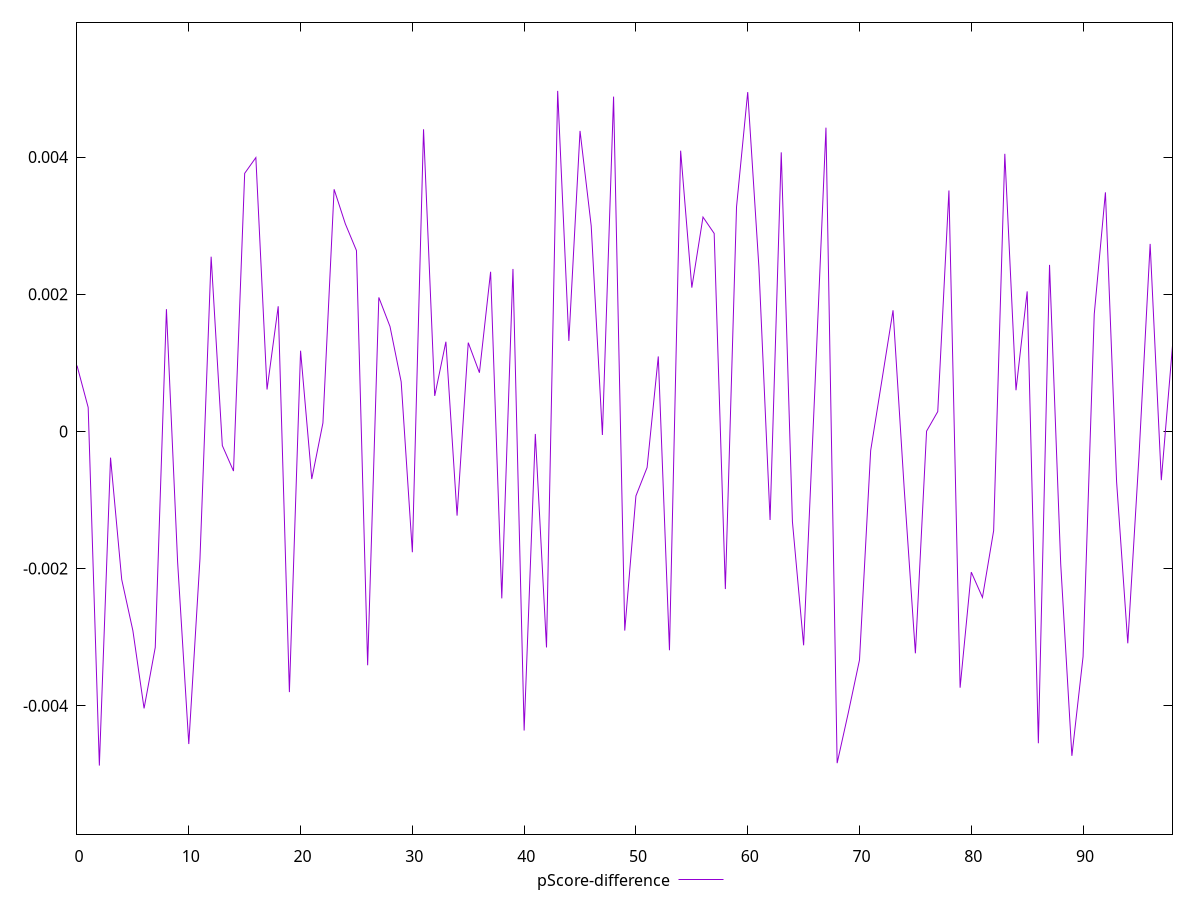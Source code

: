 reset

$pScoreDifference <<EOF
0 0.0009601290738021628
1 0.000349169780594738
2 -0.004873794208344107
3 -0.00038266884559945424
4 -0.002160358637377957
5 -0.0029075693215947496
6 -0.004040166479098994
7 -0.003150829770151242
8 0.0017821909094078991
9 -0.001903785139617975
10 -0.004559986118469972
11 -0.001860334352915105
12 0.002547491497651544
13 -0.00020684646684143715
14 -0.0005785348904272514
15 0.00376362387582585
16 0.003993304234823247
17 0.0006106894446599176
18 0.0018247467947207774
19 -0.0038028589907885824
20 0.001176369090281515
21 -0.0006950051432856874
22 0.00012264413155926857
23 0.003530635139788907
24 0.0030285864573350585
25 0.0026367207054307507
26 -0.003411048133114658
27 0.001953877265736703
28 0.001529559065654884
29 0.0007231063493819967
30 -0.0017626716603322823
31 0.004406072045148646
32 0.0005176008622829187
33 0.0013073897515960553
34 -0.0012283150209291271
35 0.0012941982638237093
36 0.0008559224769864038
37 0.0023280701257964997
38 -0.0024354614954782416
39 0.002369201417378619
40 -0.004362585500249816
41 -0.000037943036558463206
42 -0.0031510123570592796
43 0.0049663100294856655
44 0.0013191470723463716
45 0.004381981196606377
46 0.0029963582793912646
47 -0.00005282513709825576
48 0.004882658507328497
49 -0.0029051000075497324
50 -0.0009410568561782906
51 -0.0005263852863137686
52 0.0010928014929452168
53 -0.0031923816244309178
54 0.004093692004558114
55 0.0020963466824246435
56 0.0031254673498473107
57 0.002886928059233407
58 -0.0022996396704066946
59 0.0032754669583618945
60 0.004948302301493013
61 0.0023983339847188923
62 -0.001292385457921319
63 0.004069257482903765
64 -0.0013168057720265303
65 -0.0031195479745038668
66 0.0005888423299130752
67 0.004429802624436041
68 -0.004838508345226922
69 -0.004102279307140799
70 -0.0033334520045740224
71 -0.0002787806644707347
72 0.0007414822596469861
73 0.0017660795667922002
74 -0.0008368710026844806
75 -0.0032363577926529663
76 0.0000033470694604798013
77 0.0002884929281845583
78 0.0035137557614024484
79 -0.003738050900080281
80 -0.002052588405249356
81 -0.002421627018904249
82 -0.0014481143483762171
83 0.004047943434218215
84 0.0006000385066496916
85 0.0020418127974163314
86 -0.0045482190906671605
87 0.0024279967805127534
88 -0.0019345836769021352
89 -0.0047318836632559425
90 -0.003285946601713441
91 0.0017094946297293578
92 0.0034863126669386624
93 -0.0007367349457242378
94 -0.003090571405158782
95 -0.0003685920360492201
96 0.002734545890983542
97 -0.0007110183565708361
98 0.0012468697569599785
EOF

set key outside below
set xrange [0:98]
set yrange [-0.005873794208344107:0.0059663100294856655]
set trange [-0.005873794208344107:0.0059663100294856655]
set terminal svg size 640, 500 enhanced background rgb 'white'
set output "reports/report_00027_2021-02-24T12-40-31.850Z/first-contentful-paint/samples/card/pScore-difference/values.svg"

plot $pScoreDifference title "pScore-difference" with line

reset
